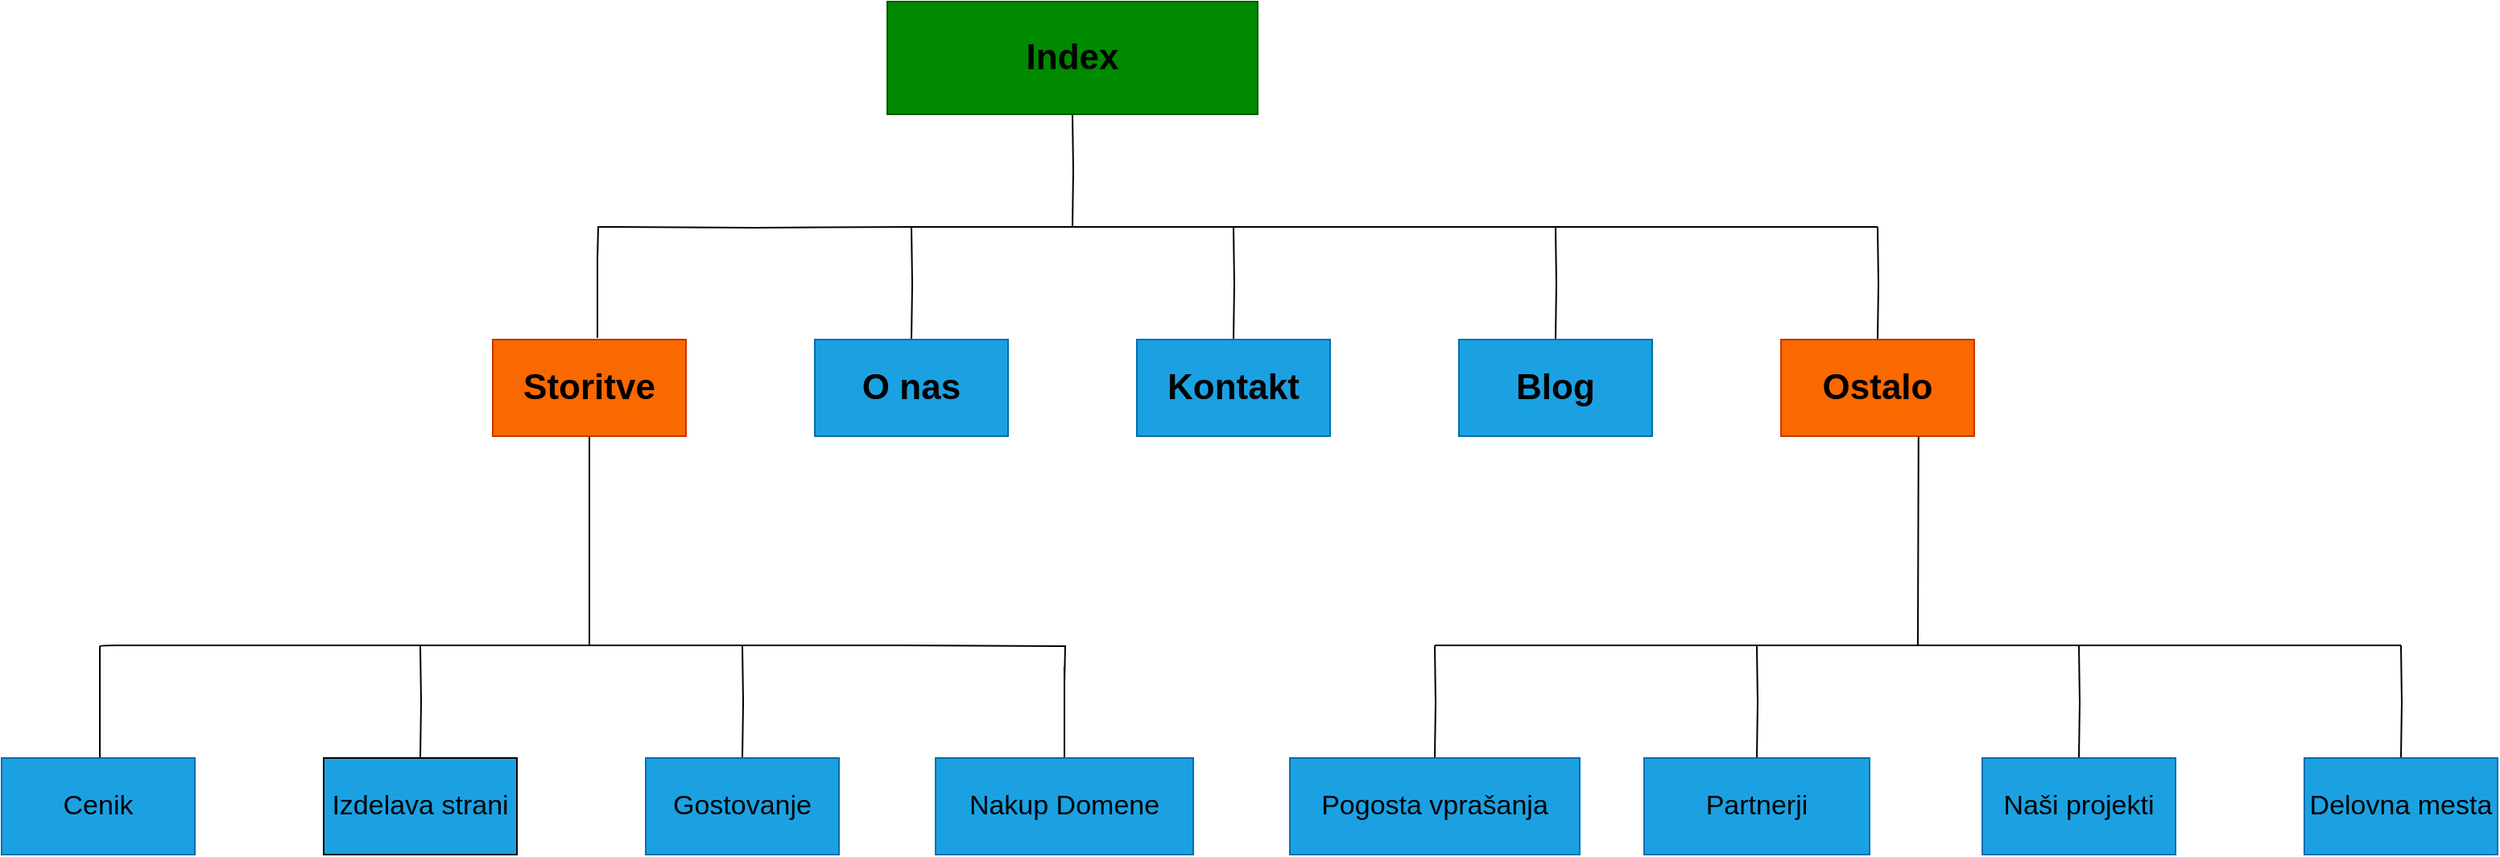 <mxfile version="24.4.10" type="github">
  <diagram name="Page-1" id="dn-O8Irc8g0oi1aLSOID">
    <mxGraphModel dx="2993" dy="1108" grid="0" gridSize="10" guides="0" tooltips="1" connect="0" arrows="0" fold="1" page="1" pageScale="1" pageWidth="850" pageHeight="1100" math="0" shadow="0">
      <root>
        <mxCell id="0" />
        <mxCell id="1" parent="0" />
        <mxCell id="2xOgU_sgIS93VHdDt9-q-6" value="" style="edgeStyle=orthogonalEdgeStyle;rounded=0;orthogonalLoop=1;jettySize=auto;html=1;endArrow=none;endFill=0;" parent="1" target="2xOgU_sgIS93VHdDt9-q-1" edge="1">
          <mxGeometry relative="1" as="geometry">
            <mxPoint x="425" y="170" as="sourcePoint" />
          </mxGeometry>
        </mxCell>
        <mxCell id="2xOgU_sgIS93VHdDt9-q-1" value="Index" style="rounded=0;whiteSpace=wrap;html=1;fontSize=22;labelBackgroundColor=none;fillColor=#008a00;strokeColor=#005700;fontStyle=1;glass=0;shadow=0;fontColor=#000000;" parent="1" vertex="1">
          <mxGeometry x="310" y="30" width="230" height="70" as="geometry" />
        </mxCell>
        <mxCell id="2xOgU_sgIS93VHdDt9-q-15" value="" style="edgeStyle=orthogonalEdgeStyle;rounded=0;orthogonalLoop=1;jettySize=auto;html=1;endArrow=none;endFill=0;" parent="1" edge="1">
          <mxGeometry relative="1" as="geometry">
            <mxPoint x="425" y="170" as="sourcePoint" />
            <mxPoint x="325" y="170" as="targetPoint" />
          </mxGeometry>
        </mxCell>
        <mxCell id="2xOgU_sgIS93VHdDt9-q-17" value="" style="edgeStyle=orthogonalEdgeStyle;rounded=0;orthogonalLoop=1;jettySize=auto;html=1;endArrow=none;endFill=0;" parent="1" edge="1">
          <mxGeometry relative="1" as="geometry">
            <mxPoint x="425" y="170" as="sourcePoint" />
            <mxPoint x="525" y="170" as="targetPoint" />
          </mxGeometry>
        </mxCell>
        <mxCell id="2xOgU_sgIS93VHdDt9-q-21" value="" style="edgeStyle=orthogonalEdgeStyle;rounded=0;orthogonalLoop=1;jettySize=auto;html=1;startArrow=none;startFill=0;endArrow=none;endFill=0;" parent="1" target="2xOgU_sgIS93VHdDt9-q-20" edge="1">
          <mxGeometry relative="1" as="geometry">
            <mxPoint x="325" y="170" as="sourcePoint" />
          </mxGeometry>
        </mxCell>
        <mxCell id="2xOgU_sgIS93VHdDt9-q-33" value="" style="edgeStyle=orthogonalEdgeStyle;rounded=0;orthogonalLoop=1;jettySize=auto;html=1;strokeColor=default;align=center;verticalAlign=middle;fontFamily=Helvetica;fontSize=11;fontColor=default;labelBackgroundColor=default;endArrow=none;endFill=0;curved=0;" parent="1" edge="1">
          <mxGeometry relative="1" as="geometry">
            <mxPoint x="325" y="170" as="sourcePoint" />
            <mxPoint x="130" y="190" as="targetPoint" />
          </mxGeometry>
        </mxCell>
        <mxCell id="2xOgU_sgIS93VHdDt9-q-19" value="" style="edgeStyle=orthogonalEdgeStyle;rounded=0;orthogonalLoop=1;jettySize=auto;html=1;endArrow=none;endFill=0;" parent="1" target="2xOgU_sgIS93VHdDt9-q-18" edge="1">
          <mxGeometry relative="1" as="geometry">
            <mxPoint x="525" y="170" as="sourcePoint" />
          </mxGeometry>
        </mxCell>
        <mxCell id="2xOgU_sgIS93VHdDt9-q-27" value="" style="edgeStyle=orthogonalEdgeStyle;rounded=0;orthogonalLoop=1;jettySize=auto;html=1;strokeColor=default;align=center;verticalAlign=middle;fontFamily=Helvetica;fontSize=11;fontColor=default;labelBackgroundColor=default;endArrow=none;endFill=0;" parent="1" edge="1">
          <mxGeometry relative="1" as="geometry">
            <mxPoint x="525" y="170" as="sourcePoint" />
            <mxPoint x="625" y="170" as="targetPoint" />
          </mxGeometry>
        </mxCell>
        <mxCell id="2xOgU_sgIS93VHdDt9-q-18" value="Kontakt" style="whiteSpace=wrap;html=1;fontSize=22;fillColor=#1ba1e2;strokeColor=#006EAF;sketch=0;pointerEvents=1;resizable=1;rounded=0;labelBackgroundColor=none;fontStyle=1;glass=0;shadow=0;fontColor=#000000;movable=1;rotatable=1;deletable=1;editable=1;locked=0;connectable=1;" parent="1" vertex="1">
          <mxGeometry x="465" y="240" width="120" height="60" as="geometry" />
        </mxCell>
        <mxCell id="2xOgU_sgIS93VHdDt9-q-20" value="O nas" style="whiteSpace=wrap;html=1;fontSize=22;fillColor=#1ba1e2;strokeColor=#006EAF;sketch=0;pointerEvents=1;resizable=1;rounded=0;labelBackgroundColor=none;fontStyle=1;glass=0;shadow=0;fontColor=#000000;movable=1;rotatable=1;deletable=1;editable=1;locked=0;connectable=1;" parent="1" vertex="1">
          <mxGeometry x="265" y="240" width="120" height="60" as="geometry" />
        </mxCell>
        <mxCell id="2xOgU_sgIS93VHdDt9-q-29" value="" style="edgeStyle=orthogonalEdgeStyle;rounded=0;orthogonalLoop=1;jettySize=auto;html=1;strokeColor=default;align=center;verticalAlign=middle;fontFamily=Helvetica;fontSize=11;fontColor=default;labelBackgroundColor=default;endArrow=none;endFill=0;" parent="1" edge="1">
          <mxGeometry relative="1" as="geometry">
            <mxPoint x="625" y="170" as="sourcePoint" />
            <mxPoint x="725" y="170" as="targetPoint" />
          </mxGeometry>
        </mxCell>
        <mxCell id="2xOgU_sgIS93VHdDt9-q-31" value="" style="edgeStyle=orthogonalEdgeStyle;rounded=0;orthogonalLoop=1;jettySize=auto;html=1;strokeColor=default;align=center;verticalAlign=middle;fontFamily=Helvetica;fontSize=11;fontColor=default;labelBackgroundColor=default;endArrow=none;endFill=0;startArrow=none;startFill=0;" parent="1" target="2xOgU_sgIS93VHdDt9-q-30" edge="1">
          <mxGeometry relative="1" as="geometry">
            <mxPoint x="725" y="170" as="sourcePoint" />
          </mxGeometry>
        </mxCell>
        <mxCell id="2xOgU_sgIS93VHdDt9-q-41" value="" style="edgeStyle=orthogonalEdgeStyle;rounded=0;orthogonalLoop=1;jettySize=auto;html=1;strokeColor=default;align=center;verticalAlign=middle;fontFamily=Helvetica;fontSize=11;fontColor=default;labelBackgroundColor=default;endArrow=none;endFill=0;" parent="1" edge="1">
          <mxGeometry relative="1" as="geometry">
            <mxPoint x="725" y="170" as="sourcePoint" />
            <mxPoint x="825" y="170" as="targetPoint" />
          </mxGeometry>
        </mxCell>
        <mxCell id="2xOgU_sgIS93VHdDt9-q-30" value="Blog" style="rounded=0;whiteSpace=wrap;html=1;fontSize=22;fillColor=#1ba1e2;strokeColor=#006EAF;sketch=0;pointerEvents=1;resizable=1;labelBackgroundColor=none;fontStyle=1;glass=0;shadow=0;fontColor=#000000;movable=1;rotatable=1;deletable=1;editable=1;locked=0;connectable=1;" parent="1" vertex="1">
          <mxGeometry x="665" y="240" width="120" height="60" as="geometry" />
        </mxCell>
        <mxCell id="2xOgU_sgIS93VHdDt9-q-142" value="" style="edgeStyle=orthogonalEdgeStyle;rounded=0;orthogonalLoop=1;jettySize=auto;html=1;strokeColor=default;align=center;verticalAlign=middle;fontFamily=Helvetica;fontSize=11;fontColor=default;labelBackgroundColor=default;endArrow=none;endFill=0;startArrow=none;startFill=0;curved=1;" parent="1" edge="1">
          <mxGeometry relative="1" as="geometry">
            <mxPoint x="130" y="189" as="sourcePoint" />
            <mxPoint x="130" y="239" as="targetPoint" />
          </mxGeometry>
        </mxCell>
        <mxCell id="2xOgU_sgIS93VHdDt9-q-43" value="" style="edgeStyle=orthogonalEdgeStyle;rounded=0;orthogonalLoop=1;jettySize=auto;html=1;strokeColor=default;align=center;verticalAlign=middle;fontFamily=Helvetica;fontSize=11;fontColor=default;labelBackgroundColor=default;endArrow=none;endFill=0;" parent="1" edge="1">
          <mxGeometry relative="1" as="geometry">
            <mxPoint x="825" y="170" as="sourcePoint" />
            <mxPoint x="925" y="170" as="targetPoint" />
          </mxGeometry>
        </mxCell>
        <mxCell id="2xOgU_sgIS93VHdDt9-q-51" value="" style="edgeStyle=orthogonalEdgeStyle;rounded=0;orthogonalLoop=1;jettySize=auto;html=1;strokeColor=default;align=center;verticalAlign=middle;fontFamily=Helvetica;fontSize=11;fontColor=default;labelBackgroundColor=default;endArrow=none;endFill=0;startArrow=none;startFill=0;" parent="1" target="2xOgU_sgIS93VHdDt9-q-50" edge="1">
          <mxGeometry relative="1" as="geometry">
            <mxPoint x="925" y="170" as="sourcePoint" />
          </mxGeometry>
        </mxCell>
        <mxCell id="2xOgU_sgIS93VHdDt9-q-139" value="" style="edgeStyle=orthogonalEdgeStyle;rounded=0;orthogonalLoop=1;jettySize=auto;html=1;strokeColor=default;align=center;verticalAlign=middle;fontFamily=Helvetica;fontSize=11;fontColor=default;labelBackgroundColor=default;endArrow=none;endFill=0;jumpStyle=arc;" parent="1" source="2xOgU_sgIS93VHdDt9-q-48" edge="1">
          <mxGeometry relative="1" as="geometry">
            <Array as="points">
              <mxPoint x="125" y="430" />
            </Array>
            <mxPoint x="100" y="430" as="targetPoint" />
          </mxGeometry>
        </mxCell>
        <mxCell id="2xOgU_sgIS93VHdDt9-q-48" value="Storitve" style="whiteSpace=wrap;html=1;fontSize=22;fillColor=#fa6800;strokeColor=#C73500;sketch=0;pointerEvents=1;resizable=1;rounded=0;labelBackgroundColor=none;fontStyle=1;glass=0;shadow=0;fontColor=#000000;movable=1;rotatable=1;deletable=1;editable=1;locked=0;connectable=1;" parent="1" vertex="1">
          <mxGeometry x="65" y="240" width="120" height="60" as="geometry" />
        </mxCell>
        <mxCell id="2xOgU_sgIS93VHdDt9-q-117" value="" style="edgeStyle=orthogonalEdgeStyle;rounded=0;orthogonalLoop=1;jettySize=auto;html=1;strokeColor=default;align=center;verticalAlign=middle;fontFamily=Helvetica;fontSize=11;fontColor=default;labelBackgroundColor=default;endArrow=none;endFill=0;entryX=1.123;entryY=0.005;entryDx=0;entryDy=0;entryPerimeter=0;" parent="1" edge="1">
          <mxGeometry relative="1" as="geometry">
            <mxPoint x="890" y="270.091" as="sourcePoint" />
            <mxPoint x="950" y="430" as="targetPoint" />
          </mxGeometry>
        </mxCell>
        <mxCell id="2xOgU_sgIS93VHdDt9-q-50" value="Ostalo" style="whiteSpace=wrap;html=1;fontSize=22;fillColor=#fa6800;strokeColor=#C73500;sketch=0;pointerEvents=1;resizable=1;rounded=0;labelBackgroundColor=none;fontStyle=1;glass=0;shadow=0;fontColor=#000000;movable=1;rotatable=1;deletable=1;editable=1;locked=0;connectable=1;" parent="1" vertex="1">
          <mxGeometry x="865" y="240" width="120" height="60" as="geometry" />
        </mxCell>
        <mxCell id="2xOgU_sgIS93VHdDt9-q-95" value="" style="edgeStyle=orthogonalEdgeStyle;rounded=0;orthogonalLoop=1;jettySize=auto;html=1;strokeColor=default;align=center;verticalAlign=middle;fontFamily=Helvetica;fontSize=11;fontColor=default;labelBackgroundColor=default;endArrow=none;endFill=0;" parent="1" edge="1">
          <mxGeometry relative="1" as="geometry">
            <mxPoint x="125" y="430" as="sourcePoint" />
            <mxPoint x="220" y="430" as="targetPoint" />
          </mxGeometry>
        </mxCell>
        <mxCell id="2xOgU_sgIS93VHdDt9-q-97" value="" style="edgeStyle=orthogonalEdgeStyle;rounded=0;orthogonalLoop=1;jettySize=auto;html=1;strokeColor=default;align=center;verticalAlign=middle;fontFamily=Helvetica;fontSize=11;fontColor=default;labelBackgroundColor=default;endArrow=none;endFill=0;" parent="1" edge="1">
          <mxGeometry relative="1" as="geometry">
            <mxPoint x="100" y="430" as="sourcePoint" />
            <mxPoint x="20" y="430" as="targetPoint" />
          </mxGeometry>
        </mxCell>
        <mxCell id="2xOgU_sgIS93VHdDt9-q-99" value="" style="edgeStyle=orthogonalEdgeStyle;rounded=0;orthogonalLoop=1;jettySize=auto;html=1;strokeColor=default;align=center;verticalAlign=middle;fontFamily=Helvetica;fontSize=11;fontColor=default;labelBackgroundColor=default;endArrow=none;endFill=0;" parent="1" target="2xOgU_sgIS93VHdDt9-q-98" edge="1">
          <mxGeometry relative="1" as="geometry">
            <mxPoint x="220" y="430" as="sourcePoint" />
          </mxGeometry>
        </mxCell>
        <mxCell id="2xOgU_sgIS93VHdDt9-q-105" value="" style="edgeStyle=orthogonalEdgeStyle;rounded=0;orthogonalLoop=1;jettySize=auto;html=1;strokeColor=default;align=center;verticalAlign=middle;fontFamily=Helvetica;fontSize=11;fontColor=default;labelBackgroundColor=default;endArrow=none;endFill=0;" parent="1" edge="1">
          <mxGeometry relative="1" as="geometry">
            <mxPoint x="220" y="430" as="sourcePoint" />
            <mxPoint x="320" y="430" as="targetPoint" />
          </mxGeometry>
        </mxCell>
        <mxCell id="2xOgU_sgIS93VHdDt9-q-101" value="" style="edgeStyle=orthogonalEdgeStyle;rounded=0;orthogonalLoop=1;jettySize=auto;html=1;strokeColor=default;align=center;verticalAlign=middle;fontFamily=Helvetica;fontSize=11;fontColor=default;labelBackgroundColor=default;endArrow=none;endFill=0;" parent="1" target="2xOgU_sgIS93VHdDt9-q-100" edge="1">
          <mxGeometry relative="1" as="geometry">
            <mxPoint x="20" y="430" as="sourcePoint" />
          </mxGeometry>
        </mxCell>
        <mxCell id="2xOgU_sgIS93VHdDt9-q-107" value="" style="edgeStyle=orthogonalEdgeStyle;rounded=0;orthogonalLoop=1;jettySize=auto;html=1;strokeColor=default;align=center;verticalAlign=middle;fontFamily=Helvetica;fontSize=11;fontColor=default;labelBackgroundColor=default;endArrow=none;endFill=0;" parent="1" edge="1">
          <mxGeometry relative="1" as="geometry">
            <mxPoint x="20" y="430" as="sourcePoint" />
            <mxPoint x="-80" y="430" as="targetPoint" />
          </mxGeometry>
        </mxCell>
        <mxCell id="2xOgU_sgIS93VHdDt9-q-98" value="Gostovanje" style="whiteSpace=wrap;html=1;fontSize=17;fillColor=#1ba1e2;strokeColor=#006EAF;sketch=0;pointerEvents=1;resizable=1;rounded=0;labelBackgroundColor=none;fontStyle=0;glass=0;shadow=0;fontColor=#000000;movable=1;rotatable=1;deletable=1;editable=1;locked=0;connectable=1;" parent="1" vertex="1">
          <mxGeometry x="160" y="500" width="120" height="60" as="geometry" />
        </mxCell>
        <mxCell id="QkXWLcEUSxe1uWyTeV2K-11" style="edgeStyle=orthogonalEdgeStyle;rounded=0;orthogonalLoop=1;jettySize=auto;html=1;exitX=0;exitY=0.75;exitDx=0;exitDy=0;" edge="1" parent="1" source="2xOgU_sgIS93VHdDt9-q-100">
          <mxGeometry relative="1" as="geometry">
            <mxPoint x="80.286" y="515.286" as="targetPoint" />
          </mxGeometry>
        </mxCell>
        <mxCell id="2xOgU_sgIS93VHdDt9-q-100" value="Izdelava strani" style="whiteSpace=wrap;html=1;fontSize=17;fillColor=#1ba1e2;strokeColor=#000000;sketch=0;pointerEvents=1;resizable=1;rounded=0;labelBackgroundColor=none;fontStyle=0;glass=0;shadow=0;fontColor=#000000;direction=west;strokeWidth=1;movable=1;rotatable=1;deletable=1;editable=1;locked=0;connectable=1;" parent="1" vertex="1">
          <mxGeometry x="-40" y="500" width="120" height="60" as="geometry" />
        </mxCell>
        <mxCell id="2xOgU_sgIS93VHdDt9-q-113" value="" style="edgeStyle=orthogonalEdgeStyle;rounded=0;orthogonalLoop=1;jettySize=auto;html=1;strokeColor=default;align=center;verticalAlign=middle;fontFamily=Helvetica;fontSize=11;fontColor=default;labelBackgroundColor=default;endArrow=none;endFill=0;curved=0;" parent="1" edge="1">
          <mxGeometry relative="1" as="geometry">
            <mxPoint x="320" y="430" as="sourcePoint" />
            <mxPoint x="420" y="454" as="targetPoint" />
          </mxGeometry>
        </mxCell>
        <mxCell id="2xOgU_sgIS93VHdDt9-q-109" value="" style="edgeStyle=orthogonalEdgeStyle;rounded=1;orthogonalLoop=1;jettySize=auto;html=1;strokeColor=default;align=center;verticalAlign=middle;fontFamily=Helvetica;fontSize=11;fontColor=default;labelBackgroundColor=default;endArrow=none;endFill=0;curved=0;" parent="1" edge="1">
          <mxGeometry relative="1" as="geometry">
            <mxPoint x="-80" y="430" as="sourcePoint" />
            <mxPoint x="-179" y="485" as="targetPoint" />
            <Array as="points">
              <mxPoint x="-179" y="431" />
              <mxPoint x="-179" y="451" />
            </Array>
          </mxGeometry>
        </mxCell>
        <mxCell id="2xOgU_sgIS93VHdDt9-q-111" value="" style="rounded=0;orthogonalLoop=1;jettySize=auto;html=1;strokeColor=default;align=center;verticalAlign=middle;fontFamily=Helvetica;fontSize=11;fontColor=default;labelBackgroundColor=default;endArrow=none;endFill=0;" parent="1" edge="1">
          <mxGeometry relative="1" as="geometry">
            <mxPoint x="-179" y="451" as="sourcePoint" />
            <mxPoint x="-179" y="500" as="targetPoint" />
          </mxGeometry>
        </mxCell>
        <mxCell id="2xOgU_sgIS93VHdDt9-q-110" value="Cenik" style="whiteSpace=wrap;html=1;fontSize=17;fillColor=#1ba1e2;strokeColor=#006EAF;sketch=0;pointerEvents=1;resizable=0;rounded=0;labelBackgroundColor=none;fontStyle=0;glass=0;shadow=0;fontColor=#000000;textShadow=0;" parent="1" vertex="1">
          <mxGeometry x="-240" y="500" width="120" height="60" as="geometry" />
        </mxCell>
        <mxCell id="2xOgU_sgIS93VHdDt9-q-115" value="" style="rounded=0;orthogonalLoop=1;jettySize=auto;html=1;strokeColor=default;align=center;verticalAlign=middle;fontFamily=Helvetica;fontSize=11;fontColor=default;labelBackgroundColor=default;endArrow=none;endFill=0;" parent="1" target="2xOgU_sgIS93VHdDt9-q-114" edge="1">
          <mxGeometry relative="1" as="geometry">
            <mxPoint x="420" y="443" as="sourcePoint" />
          </mxGeometry>
        </mxCell>
        <mxCell id="2xOgU_sgIS93VHdDt9-q-114" value="Nakup Domene" style="whiteSpace=wrap;html=1;fontSize=17;fillColor=#1ba1e2;strokeColor=#006EAF;sketch=0;pointerEvents=1;resizable=1;rounded=0;labelBackgroundColor=none;fontStyle=0;glass=0;shadow=0;fontColor=#000000;movable=1;rotatable=1;deletable=1;editable=1;locked=0;connectable=1;" parent="1" vertex="1">
          <mxGeometry x="340" y="500" width="160" height="60" as="geometry" />
        </mxCell>
        <mxCell id="2xOgU_sgIS93VHdDt9-q-119" value="" style="edgeStyle=orthogonalEdgeStyle;rounded=0;orthogonalLoop=1;jettySize=auto;html=1;strokeColor=default;align=center;verticalAlign=middle;fontFamily=Helvetica;fontSize=11;fontColor=default;labelBackgroundColor=default;endArrow=none;endFill=0;" parent="1" edge="1">
          <mxGeometry relative="1" as="geometry">
            <mxPoint x="950" y="430" as="sourcePoint" />
            <mxPoint x="850" y="430" as="targetPoint" />
          </mxGeometry>
        </mxCell>
        <mxCell id="2xOgU_sgIS93VHdDt9-q-123" value="" style="edgeStyle=orthogonalEdgeStyle;rounded=0;orthogonalLoop=1;jettySize=auto;html=1;strokeColor=default;align=center;verticalAlign=middle;fontFamily=Helvetica;fontSize=11;fontColor=default;labelBackgroundColor=default;endArrow=none;endFill=0;" parent="1" edge="1">
          <mxGeometry relative="1" as="geometry">
            <mxPoint x="950" y="430" as="sourcePoint" />
            <mxPoint x="1050" y="430" as="targetPoint" />
          </mxGeometry>
        </mxCell>
        <mxCell id="2xOgU_sgIS93VHdDt9-q-121" value="" style="edgeStyle=orthogonalEdgeStyle;rounded=0;orthogonalLoop=1;jettySize=auto;html=1;strokeColor=default;align=center;verticalAlign=middle;fontFamily=Helvetica;fontSize=11;fontColor=default;labelBackgroundColor=default;endArrow=none;endFill=0;" parent="1" target="2xOgU_sgIS93VHdDt9-q-120" edge="1">
          <mxGeometry relative="1" as="geometry">
            <mxPoint x="850" y="430" as="sourcePoint" />
          </mxGeometry>
        </mxCell>
        <mxCell id="2xOgU_sgIS93VHdDt9-q-127" value="" style="edgeStyle=orthogonalEdgeStyle;rounded=0;orthogonalLoop=1;jettySize=auto;html=1;strokeColor=default;align=center;verticalAlign=middle;fontFamily=Helvetica;fontSize=11;fontColor=default;labelBackgroundColor=default;endArrow=none;endFill=0;" parent="1" edge="1">
          <mxGeometry relative="1" as="geometry">
            <mxPoint x="850" y="430" as="sourcePoint" />
            <mxPoint x="750" y="430" as="targetPoint" />
          </mxGeometry>
        </mxCell>
        <mxCell id="2xOgU_sgIS93VHdDt9-q-120" value="Partnerji" style="whiteSpace=wrap;html=1;fontSize=17;fillColor=#1ba1e2;strokeColor=#006EAF;sketch=0;pointerEvents=1;resizable=1;rounded=0;labelBackgroundColor=none;fontStyle=0;glass=0;shadow=0;fontColor=#000000;movable=1;rotatable=1;deletable=1;editable=1;locked=0;connectable=1;" parent="1" vertex="1">
          <mxGeometry x="780" y="500" width="140" height="60" as="geometry" />
        </mxCell>
        <mxCell id="2xOgU_sgIS93VHdDt9-q-125" value="" style="edgeStyle=orthogonalEdgeStyle;rounded=0;orthogonalLoop=1;jettySize=auto;html=1;strokeColor=default;align=center;verticalAlign=middle;fontFamily=Helvetica;fontSize=11;fontColor=default;labelBackgroundColor=default;endArrow=none;endFill=0;" parent="1" target="2xOgU_sgIS93VHdDt9-q-124" edge="1">
          <mxGeometry relative="1" as="geometry">
            <mxPoint x="1050" y="430" as="sourcePoint" />
          </mxGeometry>
        </mxCell>
        <mxCell id="2xOgU_sgIS93VHdDt9-q-133" value="" style="edgeStyle=orthogonalEdgeStyle;rounded=0;orthogonalLoop=1;jettySize=auto;html=1;strokeColor=default;align=center;verticalAlign=middle;fontFamily=Helvetica;fontSize=11;fontColor=default;labelBackgroundColor=default;endArrow=none;endFill=0;" parent="1" edge="1">
          <mxGeometry relative="1" as="geometry">
            <mxPoint x="1050" y="430" as="sourcePoint" />
            <mxPoint x="1150" y="430" as="targetPoint" />
          </mxGeometry>
        </mxCell>
        <mxCell id="2xOgU_sgIS93VHdDt9-q-124" value="Naši projekti" style="whiteSpace=wrap;html=1;fontSize=17;fillColor=#1ba1e2;strokeColor=#006EAF;sketch=0;pointerEvents=1;resizable=1;rounded=0;labelBackgroundColor=none;fontStyle=0;glass=0;shadow=0;fontColor=#000000;movable=1;rotatable=1;deletable=1;editable=1;locked=0;connectable=1;" parent="1" vertex="1">
          <mxGeometry x="990" y="500" width="120" height="60" as="geometry" />
        </mxCell>
        <mxCell id="2xOgU_sgIS93VHdDt9-q-129" value="" style="edgeStyle=orthogonalEdgeStyle;rounded=0;orthogonalLoop=1;jettySize=auto;html=1;strokeColor=default;align=center;verticalAlign=middle;fontFamily=Helvetica;fontSize=11;fontColor=default;labelBackgroundColor=default;endArrow=none;endFill=0;" parent="1" edge="1">
          <mxGeometry relative="1" as="geometry">
            <mxPoint x="750" y="430" as="sourcePoint" />
            <mxPoint x="650" y="430" as="targetPoint" />
          </mxGeometry>
        </mxCell>
        <mxCell id="2xOgU_sgIS93VHdDt9-q-131" value="" style="edgeStyle=orthogonalEdgeStyle;rounded=0;orthogonalLoop=1;jettySize=auto;html=1;strokeColor=default;align=center;verticalAlign=middle;fontFamily=Helvetica;fontSize=11;fontColor=default;labelBackgroundColor=default;endArrow=none;endFill=0;" parent="1" target="2xOgU_sgIS93VHdDt9-q-130" edge="1">
          <mxGeometry relative="1" as="geometry">
            <mxPoint x="650" y="430" as="sourcePoint" />
          </mxGeometry>
        </mxCell>
        <mxCell id="2xOgU_sgIS93VHdDt9-q-135" value="" style="edgeStyle=orthogonalEdgeStyle;rounded=0;orthogonalLoop=1;jettySize=auto;html=1;strokeColor=default;align=center;verticalAlign=middle;fontFamily=Helvetica;fontSize=11;fontColor=default;labelBackgroundColor=default;endArrow=none;endFill=0;" parent="1" edge="1">
          <mxGeometry relative="1" as="geometry">
            <mxPoint x="1150" y="430" as="sourcePoint" />
            <mxPoint x="1250" y="430" as="targetPoint" />
          </mxGeometry>
        </mxCell>
        <mxCell id="2xOgU_sgIS93VHdDt9-q-137" value="" style="edgeStyle=orthogonalEdgeStyle;rounded=0;orthogonalLoop=1;jettySize=auto;html=1;strokeColor=default;align=center;verticalAlign=middle;fontFamily=Helvetica;fontSize=11;fontColor=default;labelBackgroundColor=default;endArrow=none;endFill=0;" parent="1" target="2xOgU_sgIS93VHdDt9-q-136" edge="1">
          <mxGeometry relative="1" as="geometry">
            <mxPoint x="1250" y="430" as="sourcePoint" />
          </mxGeometry>
        </mxCell>
        <mxCell id="2xOgU_sgIS93VHdDt9-q-136" value="Delovna mesta" style="whiteSpace=wrap;html=1;fontSize=17;fillColor=#1ba1e2;strokeColor=#006EAF;sketch=0;pointerEvents=1;resizable=1;rounded=0;labelBackgroundColor=none;fontStyle=0;glass=0;shadow=0;fontColor=#000000;movable=1;rotatable=1;deletable=1;editable=1;locked=0;connectable=1;" parent="1" vertex="1">
          <mxGeometry x="1190" y="500" width="120" height="60" as="geometry" />
        </mxCell>
        <mxCell id="2xOgU_sgIS93VHdDt9-q-140" value="" style="edgeStyle=orthogonalEdgeStyle;rounded=0;orthogonalLoop=1;jettySize=auto;html=1;strokeColor=default;align=center;verticalAlign=middle;fontFamily=Helvetica;fontSize=11;fontColor=default;labelBackgroundColor=default;endArrow=none;endFill=0;" parent="1" edge="1">
          <mxGeometry relative="1" as="geometry">
            <mxPoint x="125" y="430" as="sourcePoint" />
            <mxPoint x="100" y="430" as="targetPoint" />
          </mxGeometry>
        </mxCell>
        <mxCell id="2xOgU_sgIS93VHdDt9-q-130" value="Pogosta vprašanja" style="whiteSpace=wrap;html=1;fontSize=17;fillColor=#1ba1e2;strokeColor=#006EAF;sketch=0;pointerEvents=1;resizable=1;rounded=0;labelBackgroundColor=none;fontStyle=0;glass=0;shadow=0;fontColor=#000000;movable=1;rotatable=1;deletable=1;editable=1;locked=0;connectable=1;" parent="1" vertex="1">
          <mxGeometry x="560" y="500" width="180" height="60" as="geometry" />
        </mxCell>
      </root>
    </mxGraphModel>
  </diagram>
</mxfile>
